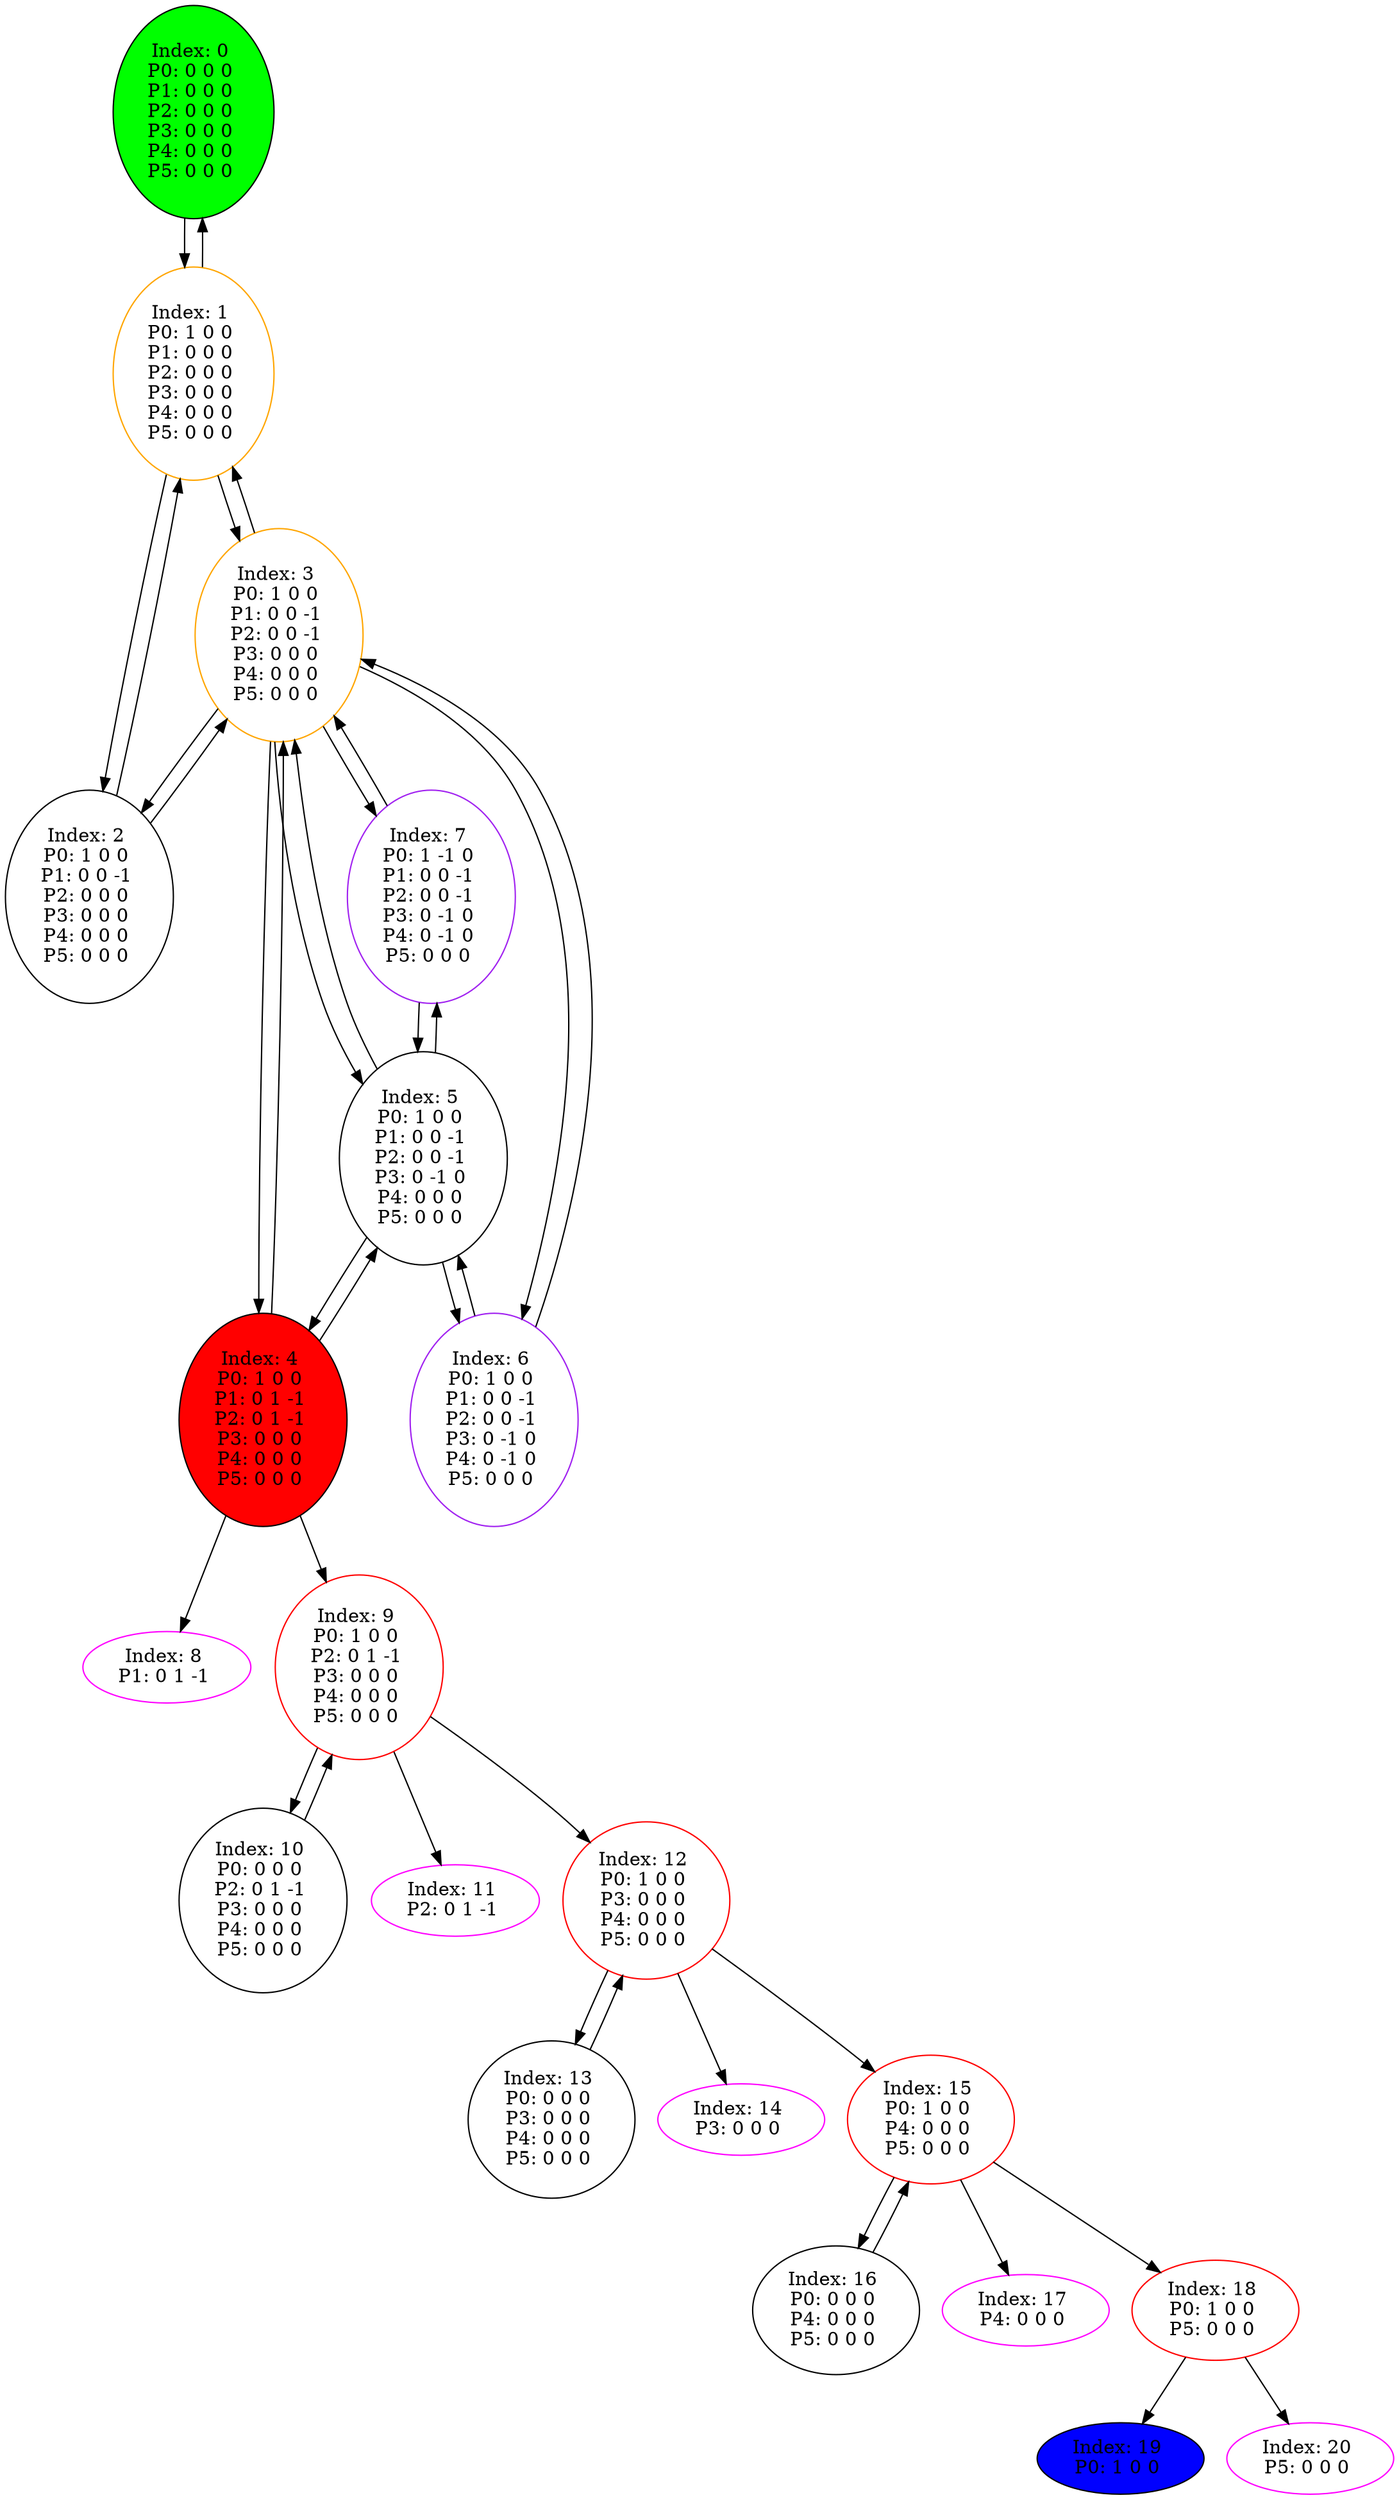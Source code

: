 digraph G {
color = "black"
0[label = "Index: 0 
P0: 0 0 0 
P1: 0 0 0 
P2: 0 0 0 
P3: 0 0 0 
P4: 0 0 0 
P5: 0 0 0 
", style="filled", fillcolor = "green"]
1[label = "Index: 1 
P0: 1 0 0 
P1: 0 0 0 
P2: 0 0 0 
P3: 0 0 0 
P4: 0 0 0 
P5: 0 0 0 
", color = "orange"]
2[label = "Index: 2 
P0: 1 0 0 
P1: 0 0 -1 
P2: 0 0 0 
P3: 0 0 0 
P4: 0 0 0 
P5: 0 0 0 
"]
3[label = "Index: 3 
P0: 1 0 0 
P1: 0 0 -1 
P2: 0 0 -1 
P3: 0 0 0 
P4: 0 0 0 
P5: 0 0 0 
", color = "orange"]
4[label = "Index: 4 
P0: 1 0 0 
P1: 0 1 -1 
P2: 0 1 -1 
P3: 0 0 0 
P4: 0 0 0 
P5: 0 0 0 
", style="filled", fillcolor = "red"]
5[label = "Index: 5 
P0: 1 0 0 
P1: 0 0 -1 
P2: 0 0 -1 
P3: 0 -1 0 
P4: 0 0 0 
P5: 0 0 0 
"]
6[label = "Index: 6 
P0: 1 0 0 
P1: 0 0 -1 
P2: 0 0 -1 
P3: 0 -1 0 
P4: 0 -1 0 
P5: 0 0 0 
", color = "purple"]
7[label = "Index: 7 
P0: 1 -1 0 
P1: 0 0 -1 
P2: 0 0 -1 
P3: 0 -1 0 
P4: 0 -1 0 
P5: 0 0 0 
", color = "purple"]
8[label = "Index: 8 
P1: 0 1 -1 
", color = "fuchsia"]
9[label = "Index: 9 
P0: 1 0 0 
P2: 0 1 -1 
P3: 0 0 0 
P4: 0 0 0 
P5: 0 0 0 
", color = "red"]
10[label = "Index: 10 
P0: 0 0 0 
P2: 0 1 -1 
P3: 0 0 0 
P4: 0 0 0 
P5: 0 0 0 
"]
11[label = "Index: 11 
P2: 0 1 -1 
", color = "fuchsia"]
12[label = "Index: 12 
P0: 1 0 0 
P3: 0 0 0 
P4: 0 0 0 
P5: 0 0 0 
", color = "red"]
13[label = "Index: 13 
P0: 0 0 0 
P3: 0 0 0 
P4: 0 0 0 
P5: 0 0 0 
"]
14[label = "Index: 14 
P3: 0 0 0 
", color = "fuchsia"]
15[label = "Index: 15 
P0: 1 0 0 
P4: 0 0 0 
P5: 0 0 0 
", color = "red"]
16[label = "Index: 16 
P0: 0 0 0 
P4: 0 0 0 
P5: 0 0 0 
"]
17[label = "Index: 17 
P4: 0 0 0 
", color = "fuchsia"]
18[label = "Index: 18 
P0: 1 0 0 
P5: 0 0 0 
", color = "red"]
19[label = "Index: 19 
P0: 1 0 0 
", style="filled", fillcolor = "blue"]
20[label = "Index: 20 
P5: 0 0 0 
", color = "fuchsia"]
0 -> 1

1 -> 0
1 -> 2
1 -> 3

2 -> 1
2 -> 3

3 -> 1
3 -> 2
3 -> 4
3 -> 5
3 -> 6
3 -> 7

4 -> 3
4 -> 5
4 -> 9
4 -> 8

5 -> 3
5 -> 4
5 -> 6
5 -> 7

6 -> 3
6 -> 5

7 -> 3
7 -> 5

9 -> 10
9 -> 12
9 -> 11

10 -> 9

12 -> 13
12 -> 15
12 -> 14

13 -> 12

15 -> 16
15 -> 18
15 -> 17

16 -> 15

18 -> 20
18 -> 19

}
